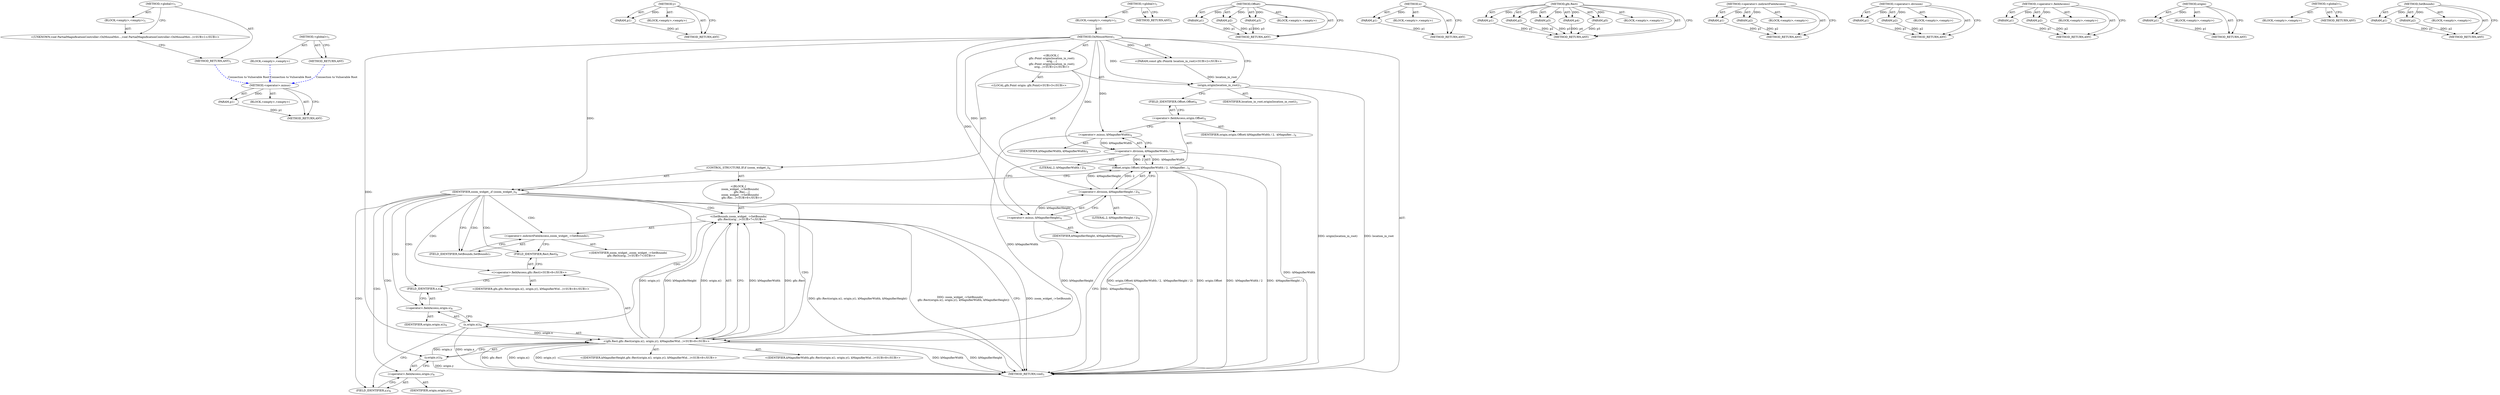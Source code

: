 digraph "&lt;global&gt;" {
vulnerable_86 [label=<(METHOD,&lt;operator&gt;.minus)>];
vulnerable_87 [label=<(PARAM,p1)>];
vulnerable_88 [label=<(BLOCK,&lt;empty&gt;,&lt;empty&gt;)>];
vulnerable_89 [label=<(METHOD_RETURN,ANY)>];
vulnerable_112 [label=<(METHOD,y)>];
vulnerable_113 [label=<(PARAM,p1)>];
vulnerable_114 [label=<(BLOCK,&lt;empty&gt;,&lt;empty&gt;)>];
vulnerable_115 [label=<(METHOD_RETURN,ANY)>];
vulnerable_6 [label=<(METHOD,&lt;global&gt;)<SUB>1</SUB>>];
vulnerable_7 [label=<(BLOCK,&lt;empty&gt;,&lt;empty&gt;)<SUB>1</SUB>>];
vulnerable_8 [label=<(METHOD,OnMouseMove)<SUB>1</SUB>>];
vulnerable_9 [label="<(PARAM,const gfx::Point&amp; location_in_root)<SUB>2</SUB>>"];
vulnerable_10 [label="<(BLOCK,{
  gfx::Point origin(location_in_root);
  orig...,{
  gfx::Point origin(location_in_root);
  orig...)<SUB>2</SUB>>"];
vulnerable_11 [label="<(LOCAL,gfx.Point origin: gfx.Point)<SUB>3</SUB>>"];
vulnerable_12 [label=<(origin,origin(location_in_root))<SUB>3</SUB>>];
vulnerable_13 [label=<(IDENTIFIER,location_in_root,origin(location_in_root))<SUB>3</SUB>>];
vulnerable_14 [label=<(Offset,origin.Offset(-kMagnifierWidth / 2, -kMagnifier...)<SUB>4</SUB>>];
vulnerable_15 [label=<(&lt;operator&gt;.fieldAccess,origin.Offset)<SUB>4</SUB>>];
vulnerable_16 [label=<(IDENTIFIER,origin,origin.Offset(-kMagnifierWidth / 2, -kMagnifier...)<SUB>4</SUB>>];
vulnerable_17 [label=<(FIELD_IDENTIFIER,Offset,Offset)<SUB>4</SUB>>];
vulnerable_18 [label=<(&lt;operator&gt;.division,-kMagnifierWidth / 2)<SUB>4</SUB>>];
vulnerable_19 [label=<(&lt;operator&gt;.minus,-kMagnifierWidth)<SUB>4</SUB>>];
vulnerable_20 [label=<(IDENTIFIER,kMagnifierWidth,-kMagnifierWidth)<SUB>4</SUB>>];
vulnerable_21 [label=<(LITERAL,2,-kMagnifierWidth / 2)<SUB>4</SUB>>];
vulnerable_22 [label=<(&lt;operator&gt;.division,-kMagnifierHeight / 2)<SUB>4</SUB>>];
vulnerable_23 [label=<(&lt;operator&gt;.minus,-kMagnifierHeight)<SUB>4</SUB>>];
vulnerable_24 [label=<(IDENTIFIER,kMagnifierHeight,-kMagnifierHeight)<SUB>4</SUB>>];
vulnerable_25 [label=<(LITERAL,2,-kMagnifierHeight / 2)<SUB>4</SUB>>];
vulnerable_26 [label=<(CONTROL_STRUCTURE,IF,if (zoom_widget_))<SUB>6</SUB>>];
vulnerable_27 [label=<(IDENTIFIER,zoom_widget_,if (zoom_widget_))<SUB>6</SUB>>];
vulnerable_28 [label="<(BLOCK,{
    zoom_widget_-&gt;SetBounds(
        gfx::Rec...,{
    zoom_widget_-&gt;SetBounds(
        gfx::Rec...)<SUB>6</SUB>>"];
vulnerable_29 [label="<(SetBounds,zoom_widget_-&gt;SetBounds(
        gfx::Rect(orig...)<SUB>7</SUB>>"];
vulnerable_30 [label=<(&lt;operator&gt;.indirectFieldAccess,zoom_widget_-&gt;SetBounds)<SUB>7</SUB>>];
vulnerable_31 [label="<(IDENTIFIER,zoom_widget_,zoom_widget_-&gt;SetBounds(
        gfx::Rect(orig...)<SUB>7</SUB>>"];
vulnerable_32 [label=<(FIELD_IDENTIFIER,SetBounds,SetBounds)<SUB>7</SUB>>];
vulnerable_33 [label="<(gfx.Rect,gfx::Rect(origin.x(), origin.y(), kMagnifierWid...)<SUB>8</SUB>>"];
vulnerable_34 [label="<(&lt;operator&gt;.fieldAccess,gfx::Rect)<SUB>8</SUB>>"];
vulnerable_35 [label="<(IDENTIFIER,gfx,gfx::Rect(origin.x(), origin.y(), kMagnifierWid...)<SUB>8</SUB>>"];
vulnerable_36 [label=<(FIELD_IDENTIFIER,Rect,Rect)<SUB>8</SUB>>];
vulnerable_37 [label=<(x,origin.x())<SUB>8</SUB>>];
vulnerable_38 [label=<(&lt;operator&gt;.fieldAccess,origin.x)<SUB>8</SUB>>];
vulnerable_39 [label=<(IDENTIFIER,origin,origin.x())<SUB>8</SUB>>];
vulnerable_40 [label=<(FIELD_IDENTIFIER,x,x)<SUB>8</SUB>>];
vulnerable_41 [label=<(y,origin.y())<SUB>8</SUB>>];
vulnerable_42 [label=<(&lt;operator&gt;.fieldAccess,origin.y)<SUB>8</SUB>>];
vulnerable_43 [label=<(IDENTIFIER,origin,origin.y())<SUB>8</SUB>>];
vulnerable_44 [label=<(FIELD_IDENTIFIER,y,y)<SUB>8</SUB>>];
vulnerable_45 [label="<(IDENTIFIER,kMagnifierWidth,gfx::Rect(origin.x(), origin.y(), kMagnifierWid...)<SUB>8</SUB>>"];
vulnerable_46 [label="<(IDENTIFIER,kMagnifierHeight,gfx::Rect(origin.x(), origin.y(), kMagnifierWid...)<SUB>8</SUB>>"];
vulnerable_47 [label=<(METHOD_RETURN,void)<SUB>1</SUB>>];
vulnerable_49 [label=<(METHOD_RETURN,ANY)<SUB>1</SUB>>];
vulnerable_70 [label=<(METHOD,Offset)>];
vulnerable_71 [label=<(PARAM,p1)>];
vulnerable_72 [label=<(PARAM,p2)>];
vulnerable_73 [label=<(PARAM,p3)>];
vulnerable_74 [label=<(BLOCK,&lt;empty&gt;,&lt;empty&gt;)>];
vulnerable_75 [label=<(METHOD_RETURN,ANY)>];
vulnerable_108 [label=<(METHOD,x)>];
vulnerable_109 [label=<(PARAM,p1)>];
vulnerable_110 [label=<(BLOCK,&lt;empty&gt;,&lt;empty&gt;)>];
vulnerable_111 [label=<(METHOD_RETURN,ANY)>];
vulnerable_100 [label=<(METHOD,gfx.Rect)>];
vulnerable_101 [label=<(PARAM,p1)>];
vulnerable_102 [label=<(PARAM,p2)>];
vulnerable_103 [label=<(PARAM,p3)>];
vulnerable_104 [label=<(PARAM,p4)>];
vulnerable_105 [label=<(PARAM,p5)>];
vulnerable_106 [label=<(BLOCK,&lt;empty&gt;,&lt;empty&gt;)>];
vulnerable_107 [label=<(METHOD_RETURN,ANY)>];
vulnerable_95 [label=<(METHOD,&lt;operator&gt;.indirectFieldAccess)>];
vulnerable_96 [label=<(PARAM,p1)>];
vulnerable_97 [label=<(PARAM,p2)>];
vulnerable_98 [label=<(BLOCK,&lt;empty&gt;,&lt;empty&gt;)>];
vulnerable_99 [label=<(METHOD_RETURN,ANY)>];
vulnerable_81 [label=<(METHOD,&lt;operator&gt;.division)>];
vulnerable_82 [label=<(PARAM,p1)>];
vulnerable_83 [label=<(PARAM,p2)>];
vulnerable_84 [label=<(BLOCK,&lt;empty&gt;,&lt;empty&gt;)>];
vulnerable_85 [label=<(METHOD_RETURN,ANY)>];
vulnerable_76 [label=<(METHOD,&lt;operator&gt;.fieldAccess)>];
vulnerable_77 [label=<(PARAM,p1)>];
vulnerable_78 [label=<(PARAM,p2)>];
vulnerable_79 [label=<(BLOCK,&lt;empty&gt;,&lt;empty&gt;)>];
vulnerable_80 [label=<(METHOD_RETURN,ANY)>];
vulnerable_66 [label=<(METHOD,origin)>];
vulnerable_67 [label=<(PARAM,p1)>];
vulnerable_68 [label=<(BLOCK,&lt;empty&gt;,&lt;empty&gt;)>];
vulnerable_69 [label=<(METHOD_RETURN,ANY)>];
vulnerable_60 [label=<(METHOD,&lt;global&gt;)<SUB>1</SUB>>];
vulnerable_61 [label=<(BLOCK,&lt;empty&gt;,&lt;empty&gt;)>];
vulnerable_62 [label=<(METHOD_RETURN,ANY)>];
vulnerable_90 [label=<(METHOD,SetBounds)>];
vulnerable_91 [label=<(PARAM,p1)>];
vulnerable_92 [label=<(PARAM,p2)>];
vulnerable_93 [label=<(BLOCK,&lt;empty&gt;,&lt;empty&gt;)>];
vulnerable_94 [label=<(METHOD_RETURN,ANY)>];
fixed_6 [label=<(METHOD,&lt;global&gt;)<SUB>1</SUB>>];
fixed_7 [label=<(BLOCK,&lt;empty&gt;,&lt;empty&gt;)<SUB>1</SUB>>];
fixed_8 [label="<(UNKNOWN,void PartialMagnificationController::OnMouseMov...,void PartialMagnificationController::OnMouseMov...)<SUB>1</SUB>>"];
fixed_9 [label=<(METHOD_RETURN,ANY)<SUB>1</SUB>>];
fixed_14 [label=<(METHOD,&lt;global&gt;)<SUB>1</SUB>>];
fixed_15 [label=<(BLOCK,&lt;empty&gt;,&lt;empty&gt;)>];
fixed_16 [label=<(METHOD_RETURN,ANY)>];
vulnerable_86 -> vulnerable_87  [key=0, label="AST: "];
vulnerable_86 -> vulnerable_87  [key=1, label="DDG: "];
vulnerable_86 -> vulnerable_88  [key=0, label="AST: "];
vulnerable_86 -> vulnerable_89  [key=0, label="AST: "];
vulnerable_86 -> vulnerable_89  [key=1, label="CFG: "];
vulnerable_87 -> vulnerable_89  [key=0, label="DDG: p1"];
vulnerable_112 -> vulnerable_113  [key=0, label="AST: "];
vulnerable_112 -> vulnerable_113  [key=1, label="DDG: "];
vulnerable_112 -> vulnerable_114  [key=0, label="AST: "];
vulnerable_112 -> vulnerable_115  [key=0, label="AST: "];
vulnerable_112 -> vulnerable_115  [key=1, label="CFG: "];
vulnerable_113 -> vulnerable_115  [key=0, label="DDG: p1"];
vulnerable_6 -> vulnerable_7  [key=0, label="AST: "];
vulnerable_6 -> vulnerable_49  [key=0, label="AST: "];
vulnerable_6 -> vulnerable_49  [key=1, label="CFG: "];
vulnerable_7 -> vulnerable_8  [key=0, label="AST: "];
vulnerable_8 -> vulnerable_9  [key=0, label="AST: "];
vulnerable_8 -> vulnerable_9  [key=1, label="DDG: "];
vulnerable_8 -> vulnerable_10  [key=0, label="AST: "];
vulnerable_8 -> vulnerable_47  [key=0, label="AST: "];
vulnerable_8 -> vulnerable_12  [key=0, label="CFG: "];
vulnerable_8 -> vulnerable_12  [key=1, label="DDG: "];
vulnerable_8 -> vulnerable_27  [key=0, label="DDG: "];
vulnerable_8 -> vulnerable_18  [key=0, label="DDG: "];
vulnerable_8 -> vulnerable_22  [key=0, label="DDG: "];
vulnerable_8 -> vulnerable_19  [key=0, label="DDG: "];
vulnerable_8 -> vulnerable_23  [key=0, label="DDG: "];
vulnerable_8 -> vulnerable_33  [key=0, label="DDG: "];
vulnerable_9 -> vulnerable_12  [key=0, label="DDG: location_in_root"];
vulnerable_10 -> vulnerable_11  [key=0, label="AST: "];
vulnerable_10 -> vulnerable_12  [key=0, label="AST: "];
vulnerable_10 -> vulnerable_14  [key=0, label="AST: "];
vulnerable_10 -> vulnerable_26  [key=0, label="AST: "];
vulnerable_12 -> vulnerable_13  [key=0, label="AST: "];
vulnerable_12 -> vulnerable_17  [key=0, label="CFG: "];
vulnerable_12 -> vulnerable_47  [key=0, label="DDG: location_in_root"];
vulnerable_12 -> vulnerable_47  [key=1, label="DDG: origin(location_in_root)"];
vulnerable_14 -> vulnerable_15  [key=0, label="AST: "];
vulnerable_14 -> vulnerable_18  [key=0, label="AST: "];
vulnerable_14 -> vulnerable_22  [key=0, label="AST: "];
vulnerable_14 -> vulnerable_27  [key=0, label="CFG: "];
vulnerable_14 -> vulnerable_47  [key=0, label="DDG: origin.Offset"];
vulnerable_14 -> vulnerable_47  [key=1, label="DDG: -kMagnifierWidth / 2"];
vulnerable_14 -> vulnerable_47  [key=2, label="DDG: -kMagnifierHeight / 2"];
vulnerable_14 -> vulnerable_47  [key=3, label="DDG: origin.Offset(-kMagnifierWidth / 2, -kMagnifierHeight / 2)"];
vulnerable_15 -> vulnerable_16  [key=0, label="AST: "];
vulnerable_15 -> vulnerable_17  [key=0, label="AST: "];
vulnerable_15 -> vulnerable_19  [key=0, label="CFG: "];
vulnerable_17 -> vulnerable_15  [key=0, label="CFG: "];
vulnerable_18 -> vulnerable_19  [key=0, label="AST: "];
vulnerable_18 -> vulnerable_21  [key=0, label="AST: "];
vulnerable_18 -> vulnerable_23  [key=0, label="CFG: "];
vulnerable_18 -> vulnerable_47  [key=0, label="DDG: -kMagnifierWidth"];
vulnerable_18 -> vulnerable_14  [key=0, label="DDG: -kMagnifierWidth"];
vulnerable_18 -> vulnerable_14  [key=1, label="DDG: 2"];
vulnerable_19 -> vulnerable_20  [key=0, label="AST: "];
vulnerable_19 -> vulnerable_18  [key=0, label="CFG: "];
vulnerable_19 -> vulnerable_18  [key=1, label="DDG: kMagnifierWidth"];
vulnerable_19 -> vulnerable_33  [key=0, label="DDG: kMagnifierWidth"];
vulnerable_22 -> vulnerable_23  [key=0, label="AST: "];
vulnerable_22 -> vulnerable_25  [key=0, label="AST: "];
vulnerable_22 -> vulnerable_14  [key=0, label="CFG: "];
vulnerable_22 -> vulnerable_14  [key=1, label="DDG: -kMagnifierHeight"];
vulnerable_22 -> vulnerable_14  [key=2, label="DDG: 2"];
vulnerable_22 -> vulnerable_47  [key=0, label="DDG: -kMagnifierHeight"];
vulnerable_23 -> vulnerable_24  [key=0, label="AST: "];
vulnerable_23 -> vulnerable_22  [key=0, label="CFG: "];
vulnerable_23 -> vulnerable_22  [key=1, label="DDG: kMagnifierHeight"];
vulnerable_23 -> vulnerable_33  [key=0, label="DDG: kMagnifierHeight"];
vulnerable_26 -> vulnerable_27  [key=0, label="AST: "];
vulnerable_26 -> vulnerable_28  [key=0, label="AST: "];
vulnerable_27 -> vulnerable_47  [key=0, label="CFG: "];
vulnerable_27 -> vulnerable_32  [key=0, label="CFG: "];
vulnerable_27 -> vulnerable_32  [key=1, label="CDG: "];
vulnerable_27 -> vulnerable_40  [key=0, label="CDG: "];
vulnerable_27 -> vulnerable_30  [key=0, label="CDG: "];
vulnerable_27 -> vulnerable_29  [key=0, label="CDG: "];
vulnerable_27 -> vulnerable_34  [key=0, label="CDG: "];
vulnerable_27 -> vulnerable_33  [key=0, label="CDG: "];
vulnerable_27 -> vulnerable_42  [key=0, label="CDG: "];
vulnerable_27 -> vulnerable_36  [key=0, label="CDG: "];
vulnerable_27 -> vulnerable_44  [key=0, label="CDG: "];
vulnerable_27 -> vulnerable_37  [key=0, label="CDG: "];
vulnerable_27 -> vulnerable_38  [key=0, label="CDG: "];
vulnerable_27 -> vulnerable_41  [key=0, label="CDG: "];
vulnerable_28 -> vulnerable_29  [key=0, label="AST: "];
vulnerable_29 -> vulnerable_30  [key=0, label="AST: "];
vulnerable_29 -> vulnerable_33  [key=0, label="AST: "];
vulnerable_29 -> vulnerable_47  [key=0, label="CFG: "];
vulnerable_29 -> vulnerable_47  [key=1, label="DDG: zoom_widget_-&gt;SetBounds"];
vulnerable_29 -> vulnerable_47  [key=2, label="DDG: gfx::Rect(origin.x(), origin.y(), kMagnifierWidth, kMagnifierHeight)"];
vulnerable_29 -> vulnerable_47  [key=3, label="DDG: zoom_widget_-&gt;SetBounds(
        gfx::Rect(origin.x(), origin.y(), kMagnifierWidth, kMagnifierHeight))"];
vulnerable_30 -> vulnerable_31  [key=0, label="AST: "];
vulnerable_30 -> vulnerable_32  [key=0, label="AST: "];
vulnerable_30 -> vulnerable_36  [key=0, label="CFG: "];
vulnerable_32 -> vulnerable_30  [key=0, label="CFG: "];
vulnerable_33 -> vulnerable_34  [key=0, label="AST: "];
vulnerable_33 -> vulnerable_37  [key=0, label="AST: "];
vulnerable_33 -> vulnerable_41  [key=0, label="AST: "];
vulnerable_33 -> vulnerable_45  [key=0, label="AST: "];
vulnerable_33 -> vulnerable_46  [key=0, label="AST: "];
vulnerable_33 -> vulnerable_29  [key=0, label="CFG: "];
vulnerable_33 -> vulnerable_29  [key=1, label="DDG: kMagnifierWidth"];
vulnerable_33 -> vulnerable_29  [key=2, label="DDG: gfx::Rect"];
vulnerable_33 -> vulnerable_29  [key=3, label="DDG: origin.y()"];
vulnerable_33 -> vulnerable_29  [key=4, label="DDG: kMagnifierHeight"];
vulnerable_33 -> vulnerable_29  [key=5, label="DDG: origin.x()"];
vulnerable_33 -> vulnerable_47  [key=0, label="DDG: gfx::Rect"];
vulnerable_33 -> vulnerable_47  [key=1, label="DDG: origin.x()"];
vulnerable_33 -> vulnerable_47  [key=2, label="DDG: origin.y()"];
vulnerable_33 -> vulnerable_47  [key=3, label="DDG: kMagnifierWidth"];
vulnerable_33 -> vulnerable_47  [key=4, label="DDG: kMagnifierHeight"];
vulnerable_34 -> vulnerable_35  [key=0, label="AST: "];
vulnerable_34 -> vulnerable_36  [key=0, label="AST: "];
vulnerable_34 -> vulnerable_40  [key=0, label="CFG: "];
vulnerable_36 -> vulnerable_34  [key=0, label="CFG: "];
vulnerable_37 -> vulnerable_38  [key=0, label="AST: "];
vulnerable_37 -> vulnerable_44  [key=0, label="CFG: "];
vulnerable_37 -> vulnerable_47  [key=0, label="DDG: origin.x"];
vulnerable_37 -> vulnerable_33  [key=0, label="DDG: origin.x"];
vulnerable_38 -> vulnerable_39  [key=0, label="AST: "];
vulnerable_38 -> vulnerable_40  [key=0, label="AST: "];
vulnerable_38 -> vulnerable_37  [key=0, label="CFG: "];
vulnerable_40 -> vulnerable_38  [key=0, label="CFG: "];
vulnerable_41 -> vulnerable_42  [key=0, label="AST: "];
vulnerable_41 -> vulnerable_33  [key=0, label="CFG: "];
vulnerable_41 -> vulnerable_33  [key=1, label="DDG: origin.y"];
vulnerable_41 -> vulnerable_47  [key=0, label="DDG: origin.y"];
vulnerable_42 -> vulnerable_43  [key=0, label="AST: "];
vulnerable_42 -> vulnerable_44  [key=0, label="AST: "];
vulnerable_42 -> vulnerable_41  [key=0, label="CFG: "];
vulnerable_44 -> vulnerable_42  [key=0, label="CFG: "];
vulnerable_70 -> vulnerable_71  [key=0, label="AST: "];
vulnerable_70 -> vulnerable_71  [key=1, label="DDG: "];
vulnerable_70 -> vulnerable_74  [key=0, label="AST: "];
vulnerable_70 -> vulnerable_72  [key=0, label="AST: "];
vulnerable_70 -> vulnerable_72  [key=1, label="DDG: "];
vulnerable_70 -> vulnerable_75  [key=0, label="AST: "];
vulnerable_70 -> vulnerable_75  [key=1, label="CFG: "];
vulnerable_70 -> vulnerable_73  [key=0, label="AST: "];
vulnerable_70 -> vulnerable_73  [key=1, label="DDG: "];
vulnerable_71 -> vulnerable_75  [key=0, label="DDG: p1"];
vulnerable_72 -> vulnerable_75  [key=0, label="DDG: p2"];
vulnerable_73 -> vulnerable_75  [key=0, label="DDG: p3"];
vulnerable_108 -> vulnerable_109  [key=0, label="AST: "];
vulnerable_108 -> vulnerable_109  [key=1, label="DDG: "];
vulnerable_108 -> vulnerable_110  [key=0, label="AST: "];
vulnerable_108 -> vulnerable_111  [key=0, label="AST: "];
vulnerable_108 -> vulnerable_111  [key=1, label="CFG: "];
vulnerable_109 -> vulnerable_111  [key=0, label="DDG: p1"];
vulnerable_100 -> vulnerable_101  [key=0, label="AST: "];
vulnerable_100 -> vulnerable_101  [key=1, label="DDG: "];
vulnerable_100 -> vulnerable_106  [key=0, label="AST: "];
vulnerable_100 -> vulnerable_102  [key=0, label="AST: "];
vulnerable_100 -> vulnerable_102  [key=1, label="DDG: "];
vulnerable_100 -> vulnerable_107  [key=0, label="AST: "];
vulnerable_100 -> vulnerable_107  [key=1, label="CFG: "];
vulnerable_100 -> vulnerable_103  [key=0, label="AST: "];
vulnerable_100 -> vulnerable_103  [key=1, label="DDG: "];
vulnerable_100 -> vulnerable_104  [key=0, label="AST: "];
vulnerable_100 -> vulnerable_104  [key=1, label="DDG: "];
vulnerable_100 -> vulnerable_105  [key=0, label="AST: "];
vulnerable_100 -> vulnerable_105  [key=1, label="DDG: "];
vulnerable_101 -> vulnerable_107  [key=0, label="DDG: p1"];
vulnerable_102 -> vulnerable_107  [key=0, label="DDG: p2"];
vulnerable_103 -> vulnerable_107  [key=0, label="DDG: p3"];
vulnerable_104 -> vulnerable_107  [key=0, label="DDG: p4"];
vulnerable_105 -> vulnerable_107  [key=0, label="DDG: p5"];
vulnerable_95 -> vulnerable_96  [key=0, label="AST: "];
vulnerable_95 -> vulnerable_96  [key=1, label="DDG: "];
vulnerable_95 -> vulnerable_98  [key=0, label="AST: "];
vulnerable_95 -> vulnerable_97  [key=0, label="AST: "];
vulnerable_95 -> vulnerable_97  [key=1, label="DDG: "];
vulnerable_95 -> vulnerable_99  [key=0, label="AST: "];
vulnerable_95 -> vulnerable_99  [key=1, label="CFG: "];
vulnerable_96 -> vulnerable_99  [key=0, label="DDG: p1"];
vulnerable_97 -> vulnerable_99  [key=0, label="DDG: p2"];
vulnerable_81 -> vulnerable_82  [key=0, label="AST: "];
vulnerable_81 -> vulnerable_82  [key=1, label="DDG: "];
vulnerable_81 -> vulnerable_84  [key=0, label="AST: "];
vulnerable_81 -> vulnerable_83  [key=0, label="AST: "];
vulnerable_81 -> vulnerable_83  [key=1, label="DDG: "];
vulnerable_81 -> vulnerable_85  [key=0, label="AST: "];
vulnerable_81 -> vulnerable_85  [key=1, label="CFG: "];
vulnerable_82 -> vulnerable_85  [key=0, label="DDG: p1"];
vulnerable_83 -> vulnerable_85  [key=0, label="DDG: p2"];
vulnerable_76 -> vulnerable_77  [key=0, label="AST: "];
vulnerable_76 -> vulnerable_77  [key=1, label="DDG: "];
vulnerable_76 -> vulnerable_79  [key=0, label="AST: "];
vulnerable_76 -> vulnerable_78  [key=0, label="AST: "];
vulnerable_76 -> vulnerable_78  [key=1, label="DDG: "];
vulnerable_76 -> vulnerable_80  [key=0, label="AST: "];
vulnerable_76 -> vulnerable_80  [key=1, label="CFG: "];
vulnerable_77 -> vulnerable_80  [key=0, label="DDG: p1"];
vulnerable_78 -> vulnerable_80  [key=0, label="DDG: p2"];
vulnerable_66 -> vulnerable_67  [key=0, label="AST: "];
vulnerable_66 -> vulnerable_67  [key=1, label="DDG: "];
vulnerable_66 -> vulnerable_68  [key=0, label="AST: "];
vulnerable_66 -> vulnerable_69  [key=0, label="AST: "];
vulnerable_66 -> vulnerable_69  [key=1, label="CFG: "];
vulnerable_67 -> vulnerable_69  [key=0, label="DDG: p1"];
vulnerable_60 -> vulnerable_61  [key=0, label="AST: "];
vulnerable_60 -> vulnerable_62  [key=0, label="AST: "];
vulnerable_60 -> vulnerable_62  [key=1, label="CFG: "];
vulnerable_90 -> vulnerable_91  [key=0, label="AST: "];
vulnerable_90 -> vulnerable_91  [key=1, label="DDG: "];
vulnerable_90 -> vulnerable_93  [key=0, label="AST: "];
vulnerable_90 -> vulnerable_92  [key=0, label="AST: "];
vulnerable_90 -> vulnerable_92  [key=1, label="DDG: "];
vulnerable_90 -> vulnerable_94  [key=0, label="AST: "];
vulnerable_90 -> vulnerable_94  [key=1, label="CFG: "];
vulnerable_91 -> vulnerable_94  [key=0, label="DDG: p1"];
vulnerable_92 -> vulnerable_94  [key=0, label="DDG: p2"];
fixed_6 -> fixed_7  [key=0, label="AST: "];
fixed_6 -> fixed_9  [key=0, label="AST: "];
fixed_6 -> fixed_8  [key=0, label="CFG: "];
fixed_7 -> fixed_8  [key=0, label="AST: "];
fixed_8 -> fixed_9  [key=0, label="CFG: "];
fixed_9 -> vulnerable_86  [color=blue, key=0, label="Connection to Vulnerable Root", penwidth="2.0", style=dashed];
fixed_14 -> fixed_15  [key=0, label="AST: "];
fixed_14 -> fixed_16  [key=0, label="AST: "];
fixed_14 -> fixed_16  [key=1, label="CFG: "];
fixed_15 -> vulnerable_86  [color=blue, key=0, label="Connection to Vulnerable Root", penwidth="2.0", style=dashed];
fixed_16 -> vulnerable_86  [color=blue, key=0, label="Connection to Vulnerable Root", penwidth="2.0", style=dashed];
}
